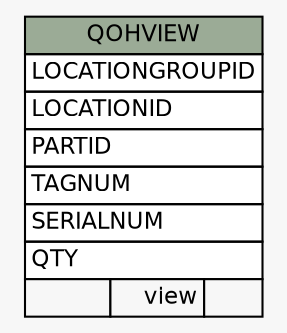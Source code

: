 // dot 2.26.3 on Linux 3.5.0-34-generic
// SchemaSpy rev 590
digraph "QOHVIEW" {
  graph [
    rankdir="RL"
    bgcolor="#f7f7f7"
    nodesep="0.18"
    ranksep="0.46"
    fontname="Helvetica"
    fontsize="11"
  ];
  node [
    fontname="Helvetica"
    fontsize="11"
    shape="plaintext"
  ];
  edge [
    arrowsize="0.8"
  ];
  "QOHVIEW" [
    label=<
    <TABLE BORDER="0" CELLBORDER="1" CELLSPACING="0" BGCOLOR="#ffffff">
      <TR><TD COLSPAN="3" BGCOLOR="#9bab96" ALIGN="CENTER">QOHVIEW</TD></TR>
      <TR><TD PORT="LOCATIONGROUPID" COLSPAN="3" ALIGN="LEFT">LOCATIONGROUPID</TD></TR>
      <TR><TD PORT="LOCATIONID" COLSPAN="3" ALIGN="LEFT">LOCATIONID</TD></TR>
      <TR><TD PORT="PARTID" COLSPAN="3" ALIGN="LEFT">PARTID</TD></TR>
      <TR><TD PORT="TAGNUM" COLSPAN="3" ALIGN="LEFT">TAGNUM</TD></TR>
      <TR><TD PORT="SERIALNUM" COLSPAN="3" ALIGN="LEFT">SERIALNUM</TD></TR>
      <TR><TD PORT="QTY" COLSPAN="3" ALIGN="LEFT">QTY</TD></TR>
      <TR><TD ALIGN="LEFT" BGCOLOR="#f7f7f7">  </TD><TD ALIGN="RIGHT" BGCOLOR="#f7f7f7">view</TD><TD ALIGN="RIGHT" BGCOLOR="#f7f7f7">  </TD></TR>
    </TABLE>>
    URL="tables/QOHVIEW.html"
    tooltip="QOHVIEW"
  ];
}
